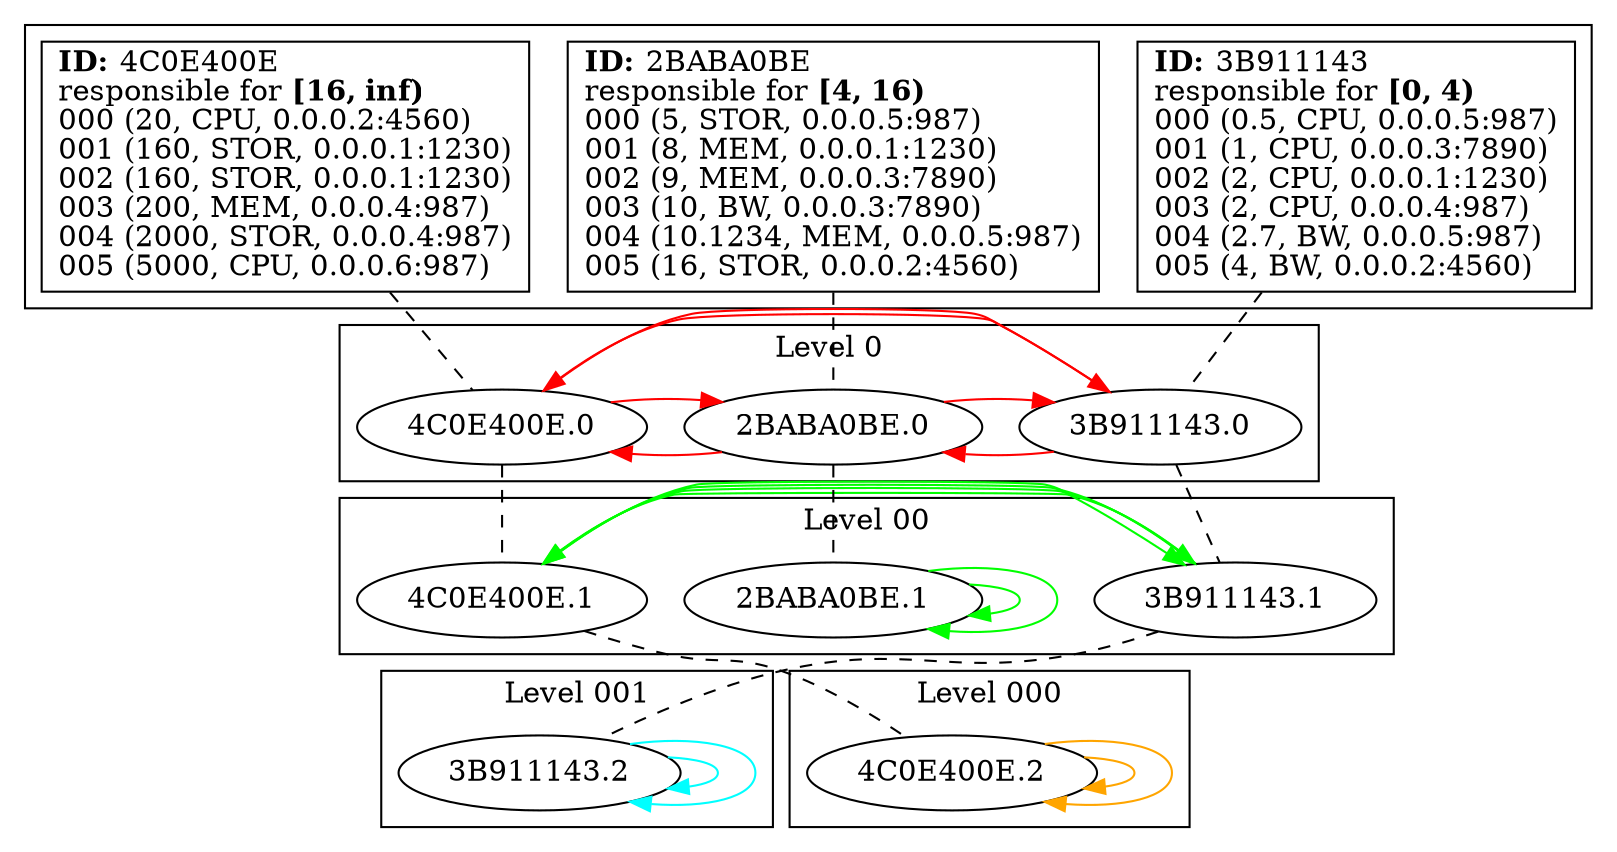 #strict
digraph SkipGraph {

	# vertical
	edge [dir=none style=dashed]
	subgraph {
		"3B911143" -> "3B911143.0" -> "3B911143.1" -> "3B911143.2"
		}
	subgraph {
		"2BABA0BE" -> "2BABA0BE.0" -> "2BABA0BE.1"
		}
	subgraph {
		"4C0E400E" -> "4C0E400E.0" -> "4C0E400E.1" -> "4C0E400E.2"
		}

	# horizontal
	edge [dir=forward, style=solid]
	subgraph cluster_content {
		rank = same
		"3B911143" [shape=box, label=
			<
				<B>ID:</B> 3B911143<BR ALIGN="LEFT"/>
				responsible for <B>[0, 4)</B><BR ALIGN="LEFT"/>
				000 (0.5, CPU, 0.0.0.5:987)<BR ALIGN="LEFT"/>
				001 (1, CPU, 0.0.0.3:7890)<BR ALIGN="LEFT"/>
				002 (2, CPU, 0.0.0.1:1230)<BR ALIGN="LEFT"/>
				003 (2, CPU, 0.0.0.4:987)<BR ALIGN="LEFT"/>
				004 (2.7, BW, 0.0.0.5:987)<BR ALIGN="LEFT"/>
				005 (4, BW, 0.0.0.2:4560)<BR ALIGN="LEFT"/>
			>]
		"2BABA0BE" [shape=box, label=
			<
				<B>ID:</B> 2BABA0BE<BR ALIGN="LEFT"/>
				responsible for <B>[4, 16)</B><BR ALIGN="LEFT"/>
				000 (5, STOR, 0.0.0.5:987)<BR ALIGN="LEFT"/>
				001 (8, MEM, 0.0.0.1:1230)<BR ALIGN="LEFT"/>
				002 (9, MEM, 0.0.0.3:7890)<BR ALIGN="LEFT"/>
				003 (10, BW, 0.0.0.3:7890)<BR ALIGN="LEFT"/>
				004 (10.1234, MEM, 0.0.0.5:987)<BR ALIGN="LEFT"/>
				005 (16, STOR, 0.0.0.2:4560)<BR ALIGN="LEFT"/>
			>]
		"4C0E400E" [shape=box, label=
			<
				<B>ID:</B> 4C0E400E<BR ALIGN="LEFT"/>
				responsible for <B>[16, inf)</B><BR ALIGN="LEFT"/>
				000 (20, CPU, 0.0.0.2:4560)<BR ALIGN="LEFT"/>
				001 (160, STOR, 0.0.0.1:1230)<BR ALIGN="LEFT"/>
				002 (160, STOR, 0.0.0.1:1230)<BR ALIGN="LEFT"/>
				003 (200, MEM, 0.0.0.4:987)<BR ALIGN="LEFT"/>
				004 (2000, STOR, 0.0.0.4:987)<BR ALIGN="LEFT"/>
				005 (5000, CPU, 0.0.0.6:987)<BR ALIGN="LEFT"/>
			>]
	}

	edge [color=red]
	subgraph cluster_0 {
		rank = same
		label = "Level 0"
		subgraph {
			"3B911143.0" -> "2BABA0BE.0"
			"3B911143.0" -> "4C0E400E.0"
		}
		subgraph {
			"2BABA0BE.0" -> "4C0E400E.0"
			"2BABA0BE.0" -> "3B911143.0"
		}
		subgraph {
			"4C0E400E.0" -> "3B911143.0"
			"4C0E400E.0" -> "2BABA0BE.0"
		}
	}

	edge [color=green]
	subgraph cluster_00 {
		rank = same
		label = "Level 00"
		subgraph {
			"3B911143.1" -> "4C0E400E.1"
			"3B911143.1" -> "4C0E400E.1"
		}
		subgraph {
			"2BABA0BE.1" -> "2BABA0BE.1"
			"2BABA0BE.1" -> "2BABA0BE.1"
		}
		subgraph {
			"4C0E400E.1" -> "3B911143.1"
			"4C0E400E.1" -> "3B911143.1"
		}
	}

	edge [color=orange]
	subgraph cluster_000 {
		rank = same
		label = "Level 000"
		subgraph {
			"4C0E400E.2" -> "4C0E400E.2"
			"4C0E400E.2" -> "4C0E400E.2"
		}
	}

	edge [color=cyan]
	subgraph cluster_001 {
		rank = same
		label = "Level 001"
		subgraph {
			"3B911143.2" -> "3B911143.2"
			"3B911143.2" -> "3B911143.2"
		}
	}


}
